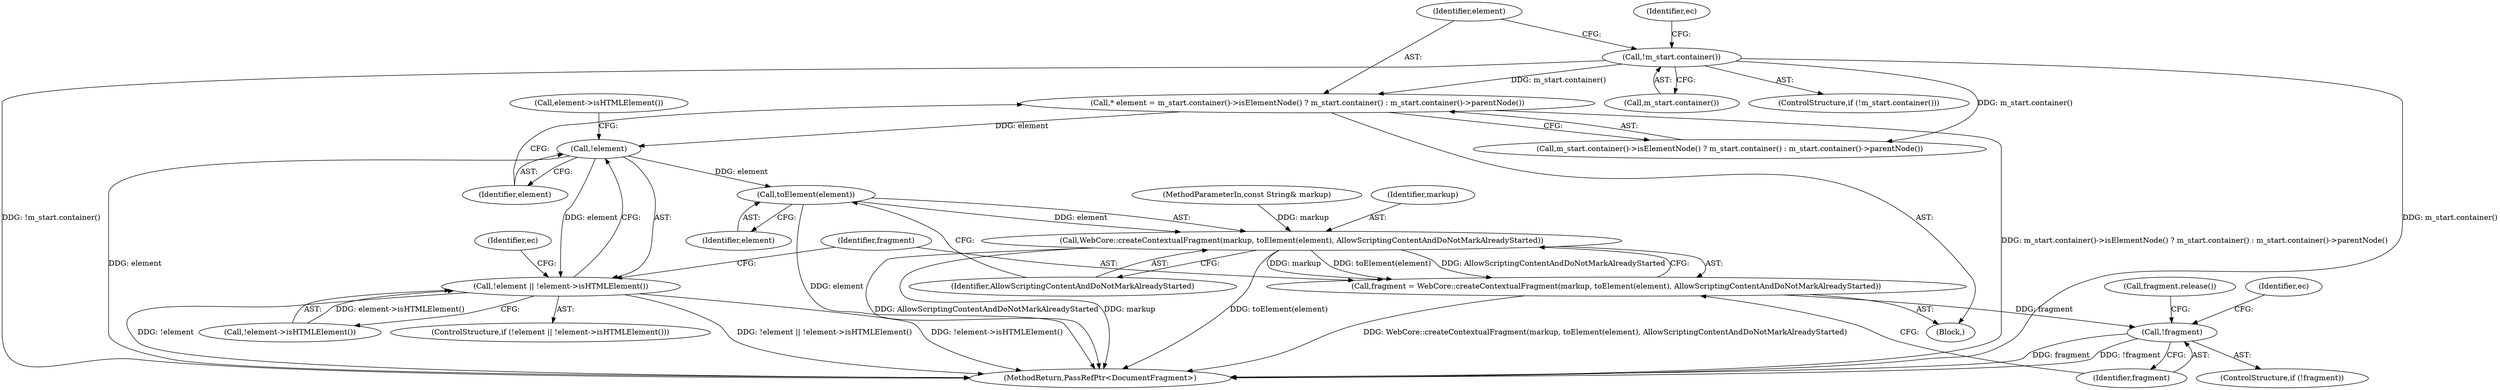 digraph "0_Chrome_73edae623529f04c668268de49d00324b96166a2@pointer" {
"1000114" [label="(Call,* element = m_start.container()->isElementNode() ? m_start.container() : m_start.container()->parentNode())"];
"1000105" [label="(Call,!m_start.container())"];
"1000122" [label="(Call,!element)"];
"1000121" [label="(Call,!element || !element->isHTMLElement())"];
"1000137" [label="(Call,toElement(element))"];
"1000135" [label="(Call,WebCore::createContextualFragment(markup, toElement(element), AllowScriptingContentAndDoNotMarkAlreadyStarted))"];
"1000133" [label="(Call,fragment = WebCore::createContextualFragment(markup, toElement(element), AllowScriptingContentAndDoNotMarkAlreadyStarted))"];
"1000141" [label="(Call,!fragment)"];
"1000116" [label="(Call,m_start.container()->isElementNode() ? m_start.container() : m_start.container()->parentNode())"];
"1000105" [label="(Call,!m_start.container())"];
"1000114" [label="(Call,* element = m_start.container()->isElementNode() ? m_start.container() : m_start.container()->parentNode())"];
"1000124" [label="(Call,!element->isHTMLElement())"];
"1000141" [label="(Call,!fragment)"];
"1000138" [label="(Identifier,element)"];
"1000142" [label="(Identifier,fragment)"];
"1000106" [label="(Call,m_start.container())"];
"1000134" [label="(Identifier,fragment)"];
"1000125" [label="(Call,element->isHTMLElement())"];
"1000140" [label="(ControlStructure,if (!fragment))"];
"1000151" [label="(MethodReturn,PassRefPtr<DocumentFragment>)"];
"1000133" [label="(Call,fragment = WebCore::createContextualFragment(markup, toElement(element), AllowScriptingContentAndDoNotMarkAlreadyStarted))"];
"1000150" [label="(Call,fragment.release())"];
"1000135" [label="(Call,WebCore::createContextualFragment(markup, toElement(element), AllowScriptingContentAndDoNotMarkAlreadyStarted))"];
"1000101" [label="(MethodParameterIn,const String& markup)"];
"1000123" [label="(Identifier,element)"];
"1000122" [label="(Call,!element)"];
"1000145" [label="(Identifier,ec)"];
"1000109" [label="(Identifier,ec)"];
"1000104" [label="(ControlStructure,if (!m_start.container()))"];
"1000115" [label="(Identifier,element)"];
"1000103" [label="(Block,)"];
"1000139" [label="(Identifier,AllowScriptingContentAndDoNotMarkAlreadyStarted)"];
"1000121" [label="(Call,!element || !element->isHTMLElement())"];
"1000137" [label="(Call,toElement(element))"];
"1000128" [label="(Identifier,ec)"];
"1000136" [label="(Identifier,markup)"];
"1000120" [label="(ControlStructure,if (!element || !element->isHTMLElement()))"];
"1000114" -> "1000103"  [label="AST: "];
"1000114" -> "1000116"  [label="CFG: "];
"1000115" -> "1000114"  [label="AST: "];
"1000116" -> "1000114"  [label="AST: "];
"1000123" -> "1000114"  [label="CFG: "];
"1000114" -> "1000151"  [label="DDG: m_start.container()->isElementNode() ? m_start.container() : m_start.container()->parentNode()"];
"1000105" -> "1000114"  [label="DDG: m_start.container()"];
"1000114" -> "1000122"  [label="DDG: element"];
"1000105" -> "1000104"  [label="AST: "];
"1000105" -> "1000106"  [label="CFG: "];
"1000106" -> "1000105"  [label="AST: "];
"1000109" -> "1000105"  [label="CFG: "];
"1000115" -> "1000105"  [label="CFG: "];
"1000105" -> "1000151"  [label="DDG: !m_start.container()"];
"1000105" -> "1000151"  [label="DDG: m_start.container()"];
"1000105" -> "1000116"  [label="DDG: m_start.container()"];
"1000122" -> "1000121"  [label="AST: "];
"1000122" -> "1000123"  [label="CFG: "];
"1000123" -> "1000122"  [label="AST: "];
"1000125" -> "1000122"  [label="CFG: "];
"1000121" -> "1000122"  [label="CFG: "];
"1000122" -> "1000151"  [label="DDG: element"];
"1000122" -> "1000121"  [label="DDG: element"];
"1000122" -> "1000137"  [label="DDG: element"];
"1000121" -> "1000120"  [label="AST: "];
"1000121" -> "1000124"  [label="CFG: "];
"1000124" -> "1000121"  [label="AST: "];
"1000128" -> "1000121"  [label="CFG: "];
"1000134" -> "1000121"  [label="CFG: "];
"1000121" -> "1000151"  [label="DDG: !element || !element->isHTMLElement()"];
"1000121" -> "1000151"  [label="DDG: !element->isHTMLElement()"];
"1000121" -> "1000151"  [label="DDG: !element"];
"1000124" -> "1000121"  [label="DDG: element->isHTMLElement()"];
"1000137" -> "1000135"  [label="AST: "];
"1000137" -> "1000138"  [label="CFG: "];
"1000138" -> "1000137"  [label="AST: "];
"1000139" -> "1000137"  [label="CFG: "];
"1000137" -> "1000151"  [label="DDG: element"];
"1000137" -> "1000135"  [label="DDG: element"];
"1000135" -> "1000133"  [label="AST: "];
"1000135" -> "1000139"  [label="CFG: "];
"1000136" -> "1000135"  [label="AST: "];
"1000139" -> "1000135"  [label="AST: "];
"1000133" -> "1000135"  [label="CFG: "];
"1000135" -> "1000151"  [label="DDG: AllowScriptingContentAndDoNotMarkAlreadyStarted"];
"1000135" -> "1000151"  [label="DDG: markup"];
"1000135" -> "1000151"  [label="DDG: toElement(element)"];
"1000135" -> "1000133"  [label="DDG: markup"];
"1000135" -> "1000133"  [label="DDG: toElement(element)"];
"1000135" -> "1000133"  [label="DDG: AllowScriptingContentAndDoNotMarkAlreadyStarted"];
"1000101" -> "1000135"  [label="DDG: markup"];
"1000133" -> "1000103"  [label="AST: "];
"1000134" -> "1000133"  [label="AST: "];
"1000142" -> "1000133"  [label="CFG: "];
"1000133" -> "1000151"  [label="DDG: WebCore::createContextualFragment(markup, toElement(element), AllowScriptingContentAndDoNotMarkAlreadyStarted)"];
"1000133" -> "1000141"  [label="DDG: fragment"];
"1000141" -> "1000140"  [label="AST: "];
"1000141" -> "1000142"  [label="CFG: "];
"1000142" -> "1000141"  [label="AST: "];
"1000145" -> "1000141"  [label="CFG: "];
"1000150" -> "1000141"  [label="CFG: "];
"1000141" -> "1000151"  [label="DDG: fragment"];
"1000141" -> "1000151"  [label="DDG: !fragment"];
}

